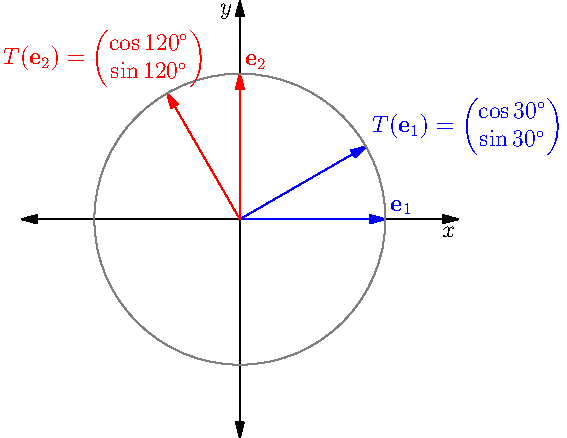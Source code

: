 size(10cm);
import graph;
usepackage("amsmath");
graph.xaxis("$x$", -1.5,1.5, Arrows);
graph.yaxis("$y$", -1.5,1.5, Arrows);
pair O = (0,0);
draw(O--dir(0), blue, EndArrow);
draw(O--dir(30), blue, EndArrow);
draw(O--dir(90), red, EndArrow);
draw(O--dir(120), red, EndArrow);
label("$\mathbf{e}_1$", dir(0), dir(45), blue);
label("$T(\mathbf{e}_1) = \begin{pmatrix} \cos 30^\circ  \\ \sin 30^\circ  \end{pmatrix}$", dir(30), dir(30), blue);
label("$\mathbf{e}_2$", dir(90), dir(45), red);
label("$T(\mathbf{e}_2) = \begin{pmatrix} \cos 120^\circ \\ \sin 120^\circ \end{pmatrix}$", dir(120), dir(120), red);
draw(unitcircle, grey);
